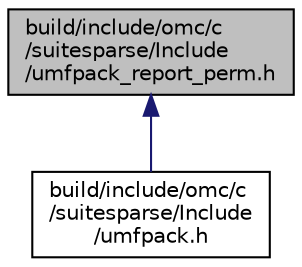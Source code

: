 digraph "build/include/omc/c/suitesparse/Include/umfpack_report_perm.h"
{
  edge [fontname="Helvetica",fontsize="10",labelfontname="Helvetica",labelfontsize="10"];
  node [fontname="Helvetica",fontsize="10",shape=record];
  Node1 [label="build/include/omc/c\l/suitesparse/Include\l/umfpack_report_perm.h",height=0.2,width=0.4,color="black", fillcolor="grey75", style="filled", fontcolor="black"];
  Node1 -> Node2 [dir="back",color="midnightblue",fontsize="10",style="solid",fontname="Helvetica"];
  Node2 [label="build/include/omc/c\l/suitesparse/Include\l/umfpack.h",height=0.2,width=0.4,color="black", fillcolor="white", style="filled",URL="$d9/d1f/build_2include_2omc_2c_2suitesparse_2_include_2umfpack_8h.html"];
}
